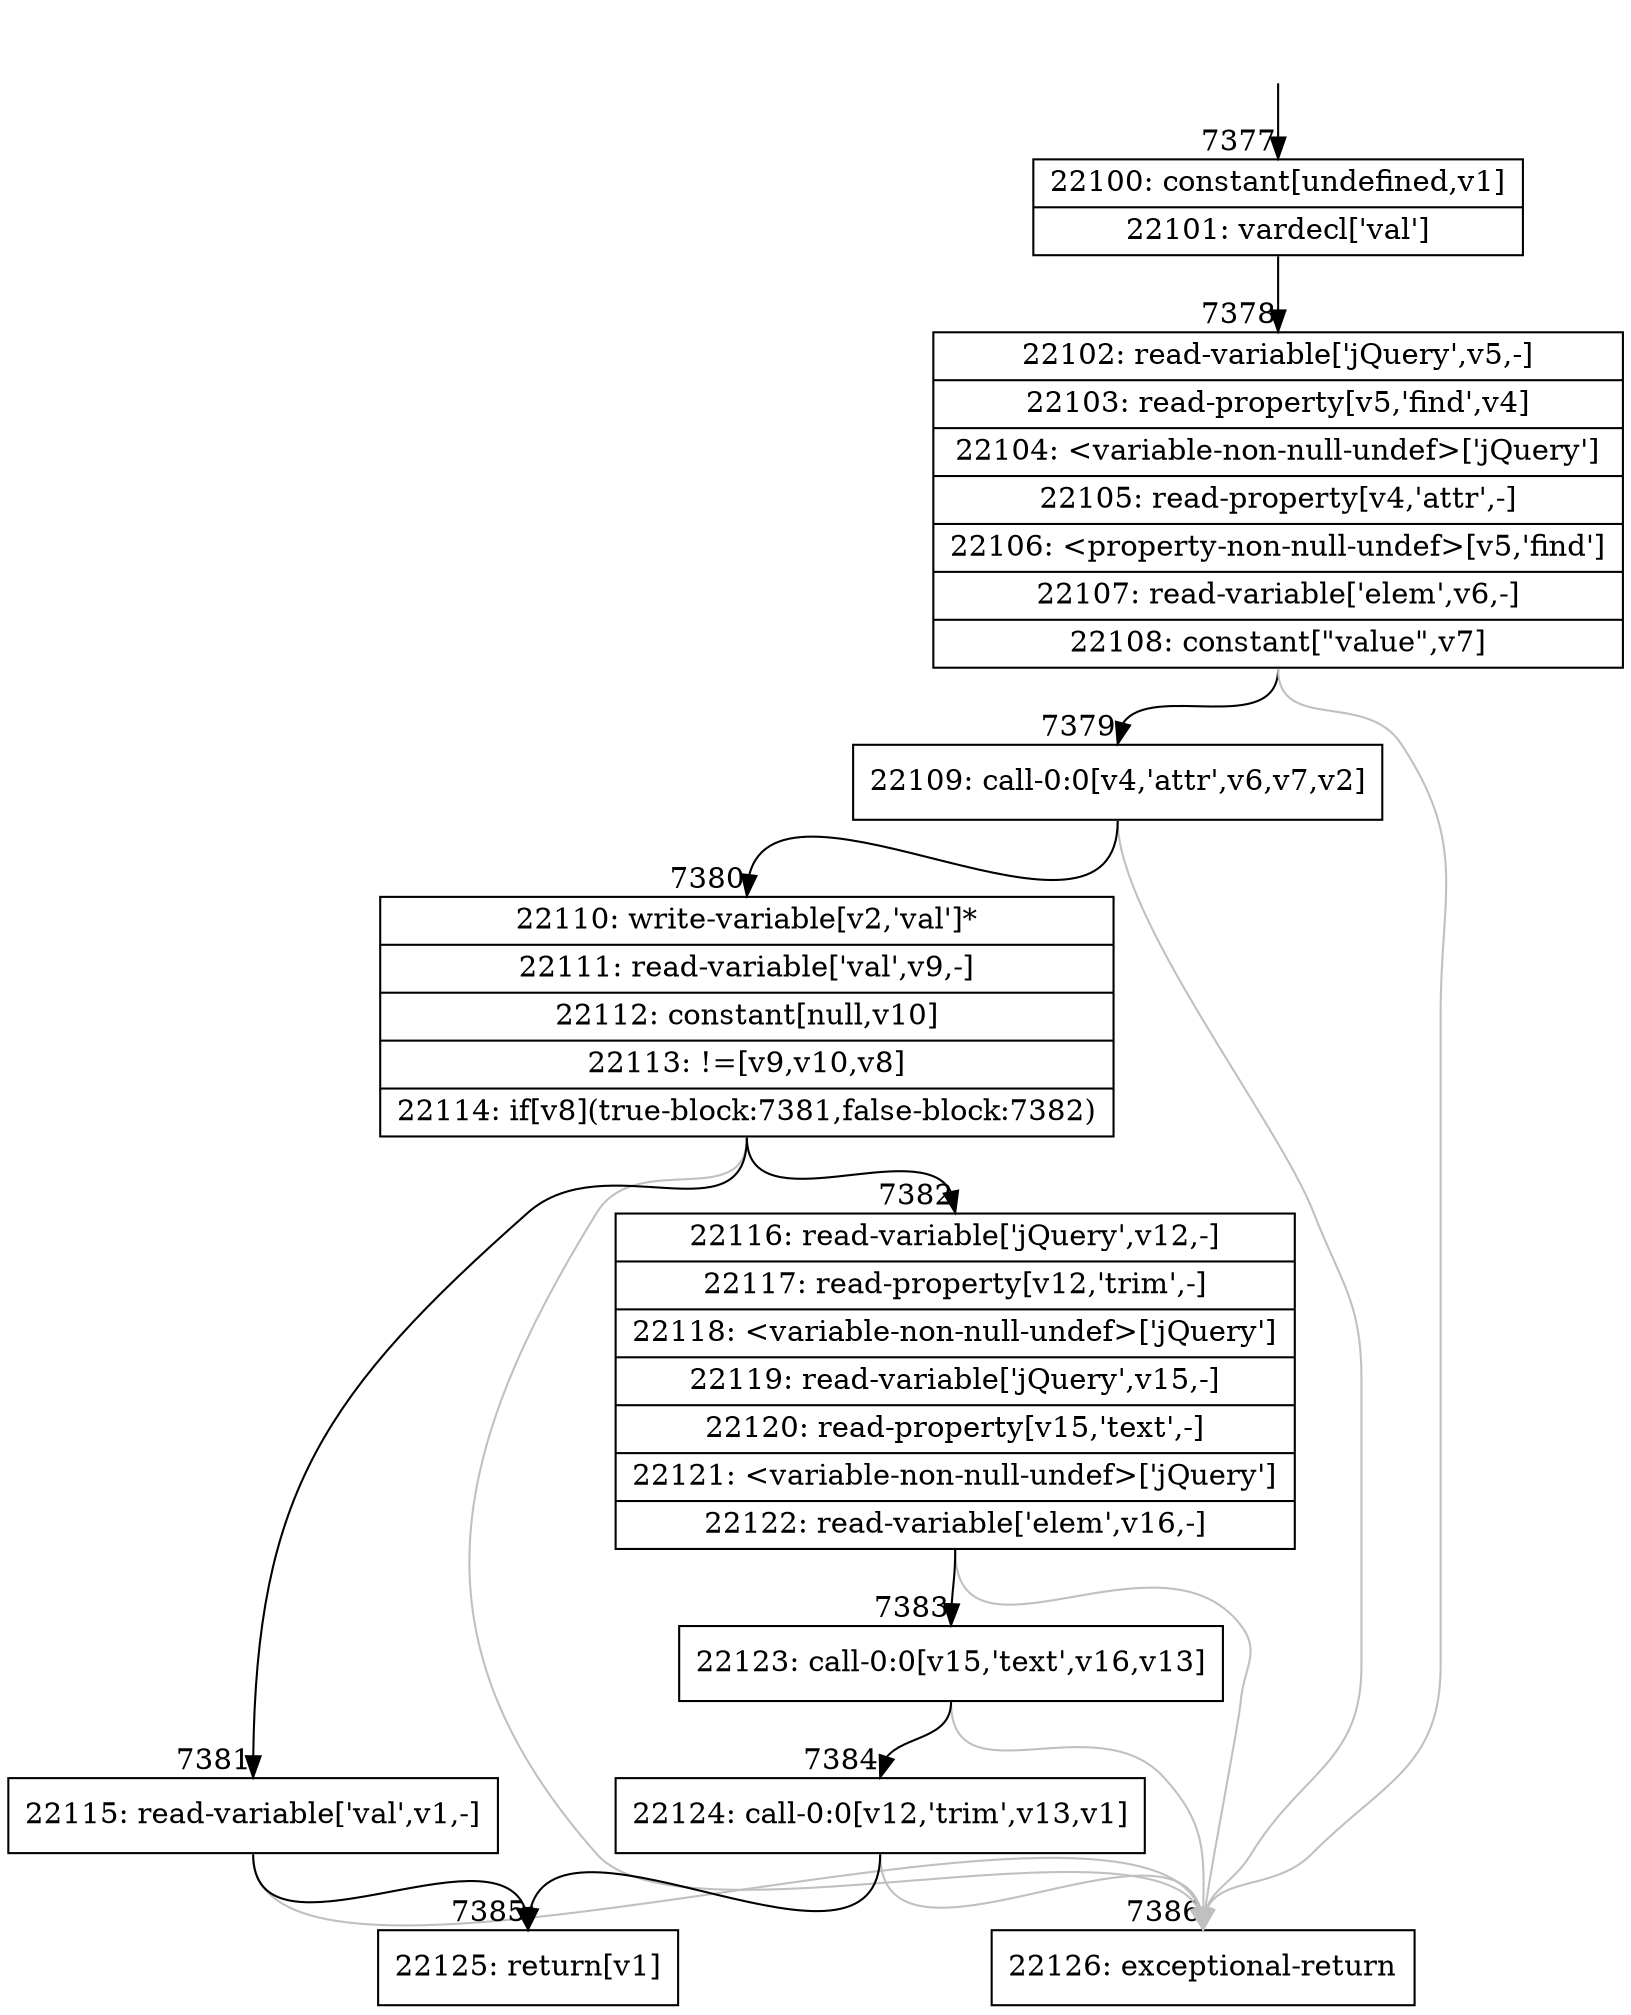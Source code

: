 digraph {
rankdir="TD"
BB_entry453[shape=none,label=""];
BB_entry453 -> BB7377 [tailport=s, headport=n, headlabel="    7377"]
BB7377 [shape=record label="{22100: constant[undefined,v1]|22101: vardecl['val']}" ] 
BB7377 -> BB7378 [tailport=s, headport=n, headlabel="      7378"]
BB7378 [shape=record label="{22102: read-variable['jQuery',v5,-]|22103: read-property[v5,'find',v4]|22104: \<variable-non-null-undef\>['jQuery']|22105: read-property[v4,'attr',-]|22106: \<property-non-null-undef\>[v5,'find']|22107: read-variable['elem',v6,-]|22108: constant[\"value\",v7]}" ] 
BB7378 -> BB7379 [tailport=s, headport=n, headlabel="      7379"]
BB7378 -> BB7386 [tailport=s, headport=n, color=gray, headlabel="      7386"]
BB7379 [shape=record label="{22109: call-0:0[v4,'attr',v6,v7,v2]}" ] 
BB7379 -> BB7380 [tailport=s, headport=n, headlabel="      7380"]
BB7379 -> BB7386 [tailport=s, headport=n, color=gray]
BB7380 [shape=record label="{22110: write-variable[v2,'val']*|22111: read-variable['val',v9,-]|22112: constant[null,v10]|22113: !=[v9,v10,v8]|22114: if[v8](true-block:7381,false-block:7382)}" ] 
BB7380 -> BB7381 [tailport=s, headport=n, headlabel="      7381"]
BB7380 -> BB7382 [tailport=s, headport=n, headlabel="      7382"]
BB7380 -> BB7386 [tailport=s, headport=n, color=gray]
BB7381 [shape=record label="{22115: read-variable['val',v1,-]}" ] 
BB7381 -> BB7385 [tailport=s, headport=n, headlabel="      7385"]
BB7381 -> BB7386 [tailport=s, headport=n, color=gray]
BB7382 [shape=record label="{22116: read-variable['jQuery',v12,-]|22117: read-property[v12,'trim',-]|22118: \<variable-non-null-undef\>['jQuery']|22119: read-variable['jQuery',v15,-]|22120: read-property[v15,'text',-]|22121: \<variable-non-null-undef\>['jQuery']|22122: read-variable['elem',v16,-]}" ] 
BB7382 -> BB7383 [tailport=s, headport=n, headlabel="      7383"]
BB7382 -> BB7386 [tailport=s, headport=n, color=gray]
BB7383 [shape=record label="{22123: call-0:0[v15,'text',v16,v13]}" ] 
BB7383 -> BB7384 [tailport=s, headport=n, headlabel="      7384"]
BB7383 -> BB7386 [tailport=s, headport=n, color=gray]
BB7384 [shape=record label="{22124: call-0:0[v12,'trim',v13,v1]}" ] 
BB7384 -> BB7385 [tailport=s, headport=n]
BB7384 -> BB7386 [tailport=s, headport=n, color=gray]
BB7385 [shape=record label="{22125: return[v1]}" ] 
BB7386 [shape=record label="{22126: exceptional-return}" ] 
}
